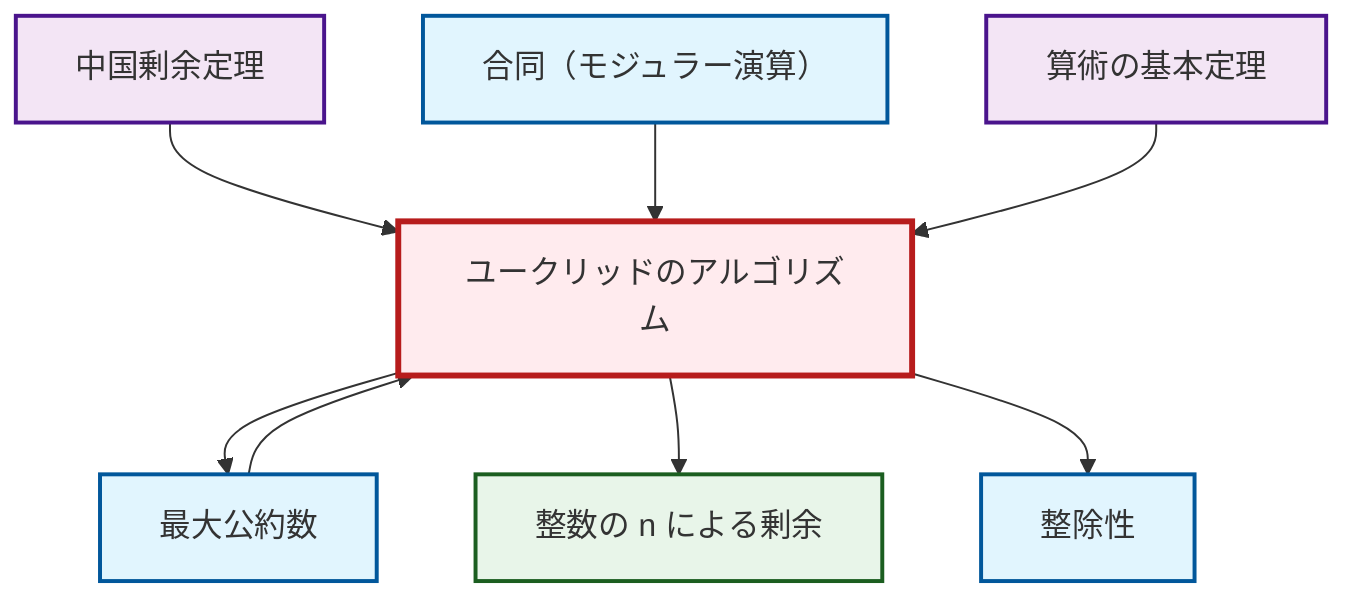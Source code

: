 graph TD
    classDef definition fill:#e1f5fe,stroke:#01579b,stroke-width:2px
    classDef theorem fill:#f3e5f5,stroke:#4a148c,stroke-width:2px
    classDef axiom fill:#fff3e0,stroke:#e65100,stroke-width:2px
    classDef example fill:#e8f5e9,stroke:#1b5e20,stroke-width:2px
    classDef current fill:#ffebee,stroke:#b71c1c,stroke-width:3px
    def-congruence["合同（モジュラー演算）"]:::definition
    ex-quotient-integers-mod-n["整数の n による剰余"]:::example
    def-divisibility["整除性"]:::definition
    thm-chinese-remainder["中国剰余定理"]:::theorem
    thm-euclidean-algorithm["ユークリッドのアルゴリズム"]:::theorem
    thm-fundamental-arithmetic["算術の基本定理"]:::theorem
    def-gcd["最大公約数"]:::definition
    def-gcd --> thm-euclidean-algorithm
    thm-euclidean-algorithm --> def-gcd
    thm-euclidean-algorithm --> ex-quotient-integers-mod-n
    thm-chinese-remainder --> thm-euclidean-algorithm
    def-congruence --> thm-euclidean-algorithm
    thm-fundamental-arithmetic --> thm-euclidean-algorithm
    thm-euclidean-algorithm --> def-divisibility
    class thm-euclidean-algorithm current
